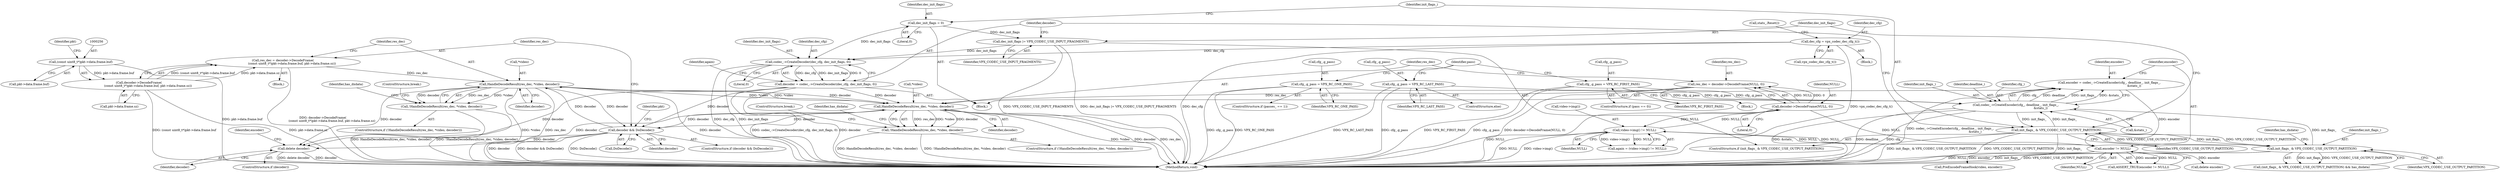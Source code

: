 digraph "0_Android_5a9753fca56f0eeb9f61e342b2fccffc364f9426_65@pointer" {
"1000273" [label="(Call,HandleDecodeResult(res_dec, *video, decoder))"];
"1000252" [label="(Call,res_dec = decoder->DecodeFrame(\n                   (const uint8_t*)pkt->data.frame.buf, pkt->data.frame.sz))"];
"1000254" [label="(Call,decoder->DecodeFrame(\n                   (const uint8_t*)pkt->data.frame.buf, pkt->data.frame.sz))"];
"1000255" [label="(Call,(const uint8_t*)pkt->data.frame.buf)"];
"1000324" [label="(Call,HandleDecodeResult(res_dec, *video, decoder))"];
"1000317" [label="(Call,res_dec = decoder->DecodeFrame(NULL, 0))"];
"1000319" [label="(Call,decoder->DecodeFrame(NULL, 0))"];
"1000204" [label="(Call,video->img() != NULL)"];
"1000171" [label="(Call,encoder != NULL)"];
"1000162" [label="(Call,encoder = codec_->CreateEncoder(cfg_, deadline_, init_flags_,\n                                                    &stats_))"];
"1000164" [label="(Call,codec_->CreateEncoder(cfg_, deadline_, init_flags_,\n                                                    &stats_))"];
"1000139" [label="(Call,cfg_.g_pass = VPX_RC_ONE_PASS)"];
"1000149" [label="(Call,cfg_.g_pass = VPX_RC_FIRST_PASS)"];
"1000155" [label="(Call,cfg_.g_pass = VPX_RC_LAST_PASS)"];
"1000311" [label="(Call,init_flags_ & VPX_CODEC_USE_OUTPUT_PARTITION)"];
"1000182" [label="(Call,init_flags_ & VPX_CODEC_USE_OUTPUT_PARTITION)"];
"1000273" [label="(Call,HandleDecodeResult(res_dec, *video, decoder))"];
"1000247" [label="(Call,decoder && DoDecode())"];
"1000188" [label="(Call,decoder = codec_->CreateDecoder(dec_cfg, dec_init_flags, 0))"];
"1000190" [label="(Call,codec_->CreateDecoder(dec_cfg, dec_init_flags, 0))"];
"1000109" [label="(Call,dec_cfg = vpx_codec_dec_cfg_t())"];
"1000185" [label="(Call,dec_init_flags |= VPX_CODEC_USE_INPUT_FRAGMENTS)"];
"1000178" [label="(Call,dec_init_flags = 0)"];
"1000272" [label="(Call,!HandleDecodeResult(res_dec, *video, decoder))"];
"1000323" [label="(Call,!HandleDecodeResult(res_dec, *video, decoder))"];
"1000378" [label="(Call,delete decoder)"];
"1000246" [label="(ControlStructure,if (decoder && DoDecode()))"];
"1000381" [label="(Identifier,encoder)"];
"1000249" [label="(Call,DoDecode())"];
"1000180" [label="(Literal,0)"];
"1000272" [label="(Call,!HandleDecodeResult(res_dec, *video, decoder))"];
"1000140" [label="(Call,cfg_.g_pass)"];
"1000314" [label="(Identifier,has_dxdata)"];
"1000153" [label="(Identifier,VPX_RC_FIRST_PASS)"];
"1000155" [label="(Call,cfg_.g_pass = VPX_RC_LAST_PASS)"];
"1000386" [label="(MethodReturn,void)"];
"1000267" [label="(Identifier,pkt)"];
"1000150" [label="(Call,cfg_.g_pass)"];
"1000317" [label="(Call,res_dec = decoder->DecodeFrame(NULL, 0))"];
"1000192" [label="(Identifier,dec_init_flags)"];
"1000257" [label="(Call,pkt->data.frame.buf)"];
"1000111" [label="(Call,vpx_codec_dec_cfg_t())"];
"1000112" [label="(Call,stats_.Reset())"];
"1000280" [label="(Identifier,has_dxdata)"];
"1000378" [label="(Call,delete decoder)"];
"1000145" [label="(ControlStructure,if (pass == 0))"];
"1000193" [label="(Literal,0)"];
"1000189" [label="(Identifier,decoder)"];
"1000379" [label="(Identifier,decoder)"];
"1000318" [label="(Identifier,res_dec)"];
"1000328" [label="(Identifier,decoder)"];
"1000277" [label="(Identifier,decoder)"];
"1000166" [label="(Identifier,deadline_)"];
"1000181" [label="(ControlStructure,if (init_flags_ & VPX_CODEC_USE_OUTPUT_PARTITION))"];
"1000182" [label="(Call,init_flags_ & VPX_CODEC_USE_OUTPUT_PARTITION)"];
"1000320" [label="(Identifier,NULL)"];
"1000162" [label="(Call,encoder = codec_->CreateEncoder(cfg_, deadline_, init_flags_,\n                                                    &stats_))"];
"1000183" [label="(Identifier,init_flags_)"];
"1000156" [label="(Call,cfg_.g_pass)"];
"1000163" [label="(Identifier,encoder)"];
"1000325" [label="(Identifier,res_dec)"];
"1000312" [label="(Identifier,init_flags_)"];
"1000135" [label="(ControlStructure,if (passes_ == 1))"];
"1000209" [label="(Call,PreEncodeFrameHook(video, encoder))"];
"1000275" [label="(Call,*video)"];
"1000185" [label="(Call,dec_init_flags |= VPX_CODEC_USE_INPUT_FRAGMENTS)"];
"1000252" [label="(Call,res_dec = decoder->DecodeFrame(\n                   (const uint8_t*)pkt->data.frame.buf, pkt->data.frame.sz))"];
"1000274" [label="(Identifier,res_dec)"];
"1000376" [label="(ControlStructure,if (decoder))"];
"1000324" [label="(Call,HandleDecodeResult(res_dec, *video, decoder))"];
"1000204" [label="(Call,video->img() != NULL)"];
"1000191" [label="(Identifier,dec_cfg)"];
"1000255" [label="(Call,(const uint8_t*)pkt->data.frame.buf)"];
"1000188" [label="(Call,decoder = codec_->CreateDecoder(dec_cfg, dec_init_flags, 0))"];
"1000171" [label="(Call,encoder != NULL)"];
"1000250" [label="(Block,)"];
"1000143" [label="(Identifier,VPX_RC_ONE_PASS)"];
"1000154" [label="(ControlStructure,else)"];
"1000323" [label="(Call,!HandleDecodeResult(res_dec, *video, decoder))"];
"1000315" [label="(Block,)"];
"1000110" [label="(Identifier,dec_cfg)"];
"1000173" [label="(Identifier,NULL)"];
"1000170" [label="(Call,ASSERT_TRUE(encoder != NULL))"];
"1000253" [label="(Identifier,res_dec)"];
"1000206" [label="(Identifier,NULL)"];
"1000254" [label="(Call,decoder->DecodeFrame(\n                   (const uint8_t*)pkt->data.frame.buf, pkt->data.frame.sz))"];
"1000164" [label="(Call,codec_->CreateEncoder(cfg_, deadline_, init_flags_,\n                                                    &stats_))"];
"1000311" [label="(Call,init_flags_ & VPX_CODEC_USE_OUTPUT_PARTITION)"];
"1000310" [label="(Call,(init_flags_ & VPX_CODEC_USE_OUTPUT_PARTITION) && has_dxdata)"];
"1000165" [label="(Identifier,cfg_)"];
"1000107" [label="(Block,)"];
"1000202" [label="(Call,again = (video->img() != NULL))"];
"1000197" [label="(Identifier,again)"];
"1000149" [label="(Call,cfg_.g_pass = VPX_RC_FIRST_PASS)"];
"1000187" [label="(Identifier,VPX_CODEC_USE_INPUT_FRAGMENTS)"];
"1000326" [label="(Call,*video)"];
"1000329" [label="(ControlStructure,break;)"];
"1000167" [label="(Identifier,init_flags_)"];
"1000248" [label="(Identifier,decoder)"];
"1000286" [label="(Identifier,pkt)"];
"1000380" [label="(Call,delete encoder)"];
"1000109" [label="(Call,dec_cfg = vpx_codec_dec_cfg_t())"];
"1000190" [label="(Call,codec_->CreateDecoder(dec_cfg, dec_init_flags, 0))"];
"1000321" [label="(Literal,0)"];
"1000168" [label="(Call,&stats_)"];
"1000273" [label="(Call,HandleDecodeResult(res_dec, *video, decoder))"];
"1000186" [label="(Identifier,dec_init_flags)"];
"1000319" [label="(Call,decoder->DecodeFrame(NULL, 0))"];
"1000161" [label="(Identifier,pass)"];
"1000332" [label="(Identifier,has_dxdata)"];
"1000131" [label="(Block,)"];
"1000313" [label="(Identifier,VPX_CODEC_USE_OUTPUT_PARTITION)"];
"1000184" [label="(Identifier,VPX_CODEC_USE_OUTPUT_PARTITION)"];
"1000271" [label="(ControlStructure,if (!HandleDecodeResult(res_dec, *video, decoder)))"];
"1000178" [label="(Call,dec_init_flags = 0)"];
"1000139" [label="(Call,cfg_.g_pass = VPX_RC_ONE_PASS)"];
"1000247" [label="(Call,decoder && DoDecode())"];
"1000322" [label="(ControlStructure,if (!HandleDecodeResult(res_dec, *video, decoder)))"];
"1000264" [label="(Call,pkt->data.frame.sz)"];
"1000278" [label="(ControlStructure,break;)"];
"1000159" [label="(Identifier,VPX_RC_LAST_PASS)"];
"1000179" [label="(Identifier,dec_init_flags)"];
"1000205" [label="(Call,video->img())"];
"1000172" [label="(Identifier,encoder)"];
"1000273" -> "1000272"  [label="AST: "];
"1000273" -> "1000277"  [label="CFG: "];
"1000274" -> "1000273"  [label="AST: "];
"1000275" -> "1000273"  [label="AST: "];
"1000277" -> "1000273"  [label="AST: "];
"1000272" -> "1000273"  [label="CFG: "];
"1000273" -> "1000386"  [label="DDG: *video"];
"1000273" -> "1000386"  [label="DDG: res_dec"];
"1000273" -> "1000386"  [label="DDG: decoder"];
"1000273" -> "1000247"  [label="DDG: decoder"];
"1000273" -> "1000272"  [label="DDG: res_dec"];
"1000273" -> "1000272"  [label="DDG: *video"];
"1000273" -> "1000272"  [label="DDG: decoder"];
"1000252" -> "1000273"  [label="DDG: res_dec"];
"1000324" -> "1000273"  [label="DDG: *video"];
"1000247" -> "1000273"  [label="DDG: decoder"];
"1000273" -> "1000324"  [label="DDG: *video"];
"1000273" -> "1000324"  [label="DDG: decoder"];
"1000273" -> "1000378"  [label="DDG: decoder"];
"1000252" -> "1000250"  [label="AST: "];
"1000252" -> "1000254"  [label="CFG: "];
"1000253" -> "1000252"  [label="AST: "];
"1000254" -> "1000252"  [label="AST: "];
"1000274" -> "1000252"  [label="CFG: "];
"1000252" -> "1000386"  [label="DDG: decoder->DecodeFrame(\n                   (const uint8_t*)pkt->data.frame.buf, pkt->data.frame.sz)"];
"1000254" -> "1000252"  [label="DDG: (const uint8_t*)pkt->data.frame.buf"];
"1000254" -> "1000252"  [label="DDG: pkt->data.frame.sz"];
"1000254" -> "1000264"  [label="CFG: "];
"1000255" -> "1000254"  [label="AST: "];
"1000264" -> "1000254"  [label="AST: "];
"1000254" -> "1000386"  [label="DDG: (const uint8_t*)pkt->data.frame.buf"];
"1000254" -> "1000386"  [label="DDG: pkt->data.frame.sz"];
"1000255" -> "1000254"  [label="DDG: pkt->data.frame.buf"];
"1000255" -> "1000257"  [label="CFG: "];
"1000256" -> "1000255"  [label="AST: "];
"1000257" -> "1000255"  [label="AST: "];
"1000267" -> "1000255"  [label="CFG: "];
"1000255" -> "1000386"  [label="DDG: pkt->data.frame.buf"];
"1000324" -> "1000323"  [label="AST: "];
"1000324" -> "1000328"  [label="CFG: "];
"1000325" -> "1000324"  [label="AST: "];
"1000326" -> "1000324"  [label="AST: "];
"1000328" -> "1000324"  [label="AST: "];
"1000323" -> "1000324"  [label="CFG: "];
"1000324" -> "1000386"  [label="DDG: *video"];
"1000324" -> "1000386"  [label="DDG: decoder"];
"1000324" -> "1000386"  [label="DDG: res_dec"];
"1000324" -> "1000247"  [label="DDG: decoder"];
"1000324" -> "1000323"  [label="DDG: res_dec"];
"1000324" -> "1000323"  [label="DDG: *video"];
"1000324" -> "1000323"  [label="DDG: decoder"];
"1000317" -> "1000324"  [label="DDG: res_dec"];
"1000247" -> "1000324"  [label="DDG: decoder"];
"1000188" -> "1000324"  [label="DDG: decoder"];
"1000324" -> "1000378"  [label="DDG: decoder"];
"1000317" -> "1000315"  [label="AST: "];
"1000317" -> "1000319"  [label="CFG: "];
"1000318" -> "1000317"  [label="AST: "];
"1000319" -> "1000317"  [label="AST: "];
"1000325" -> "1000317"  [label="CFG: "];
"1000317" -> "1000386"  [label="DDG: decoder->DecodeFrame(NULL, 0)"];
"1000319" -> "1000317"  [label="DDG: NULL"];
"1000319" -> "1000317"  [label="DDG: 0"];
"1000319" -> "1000321"  [label="CFG: "];
"1000320" -> "1000319"  [label="AST: "];
"1000321" -> "1000319"  [label="AST: "];
"1000319" -> "1000386"  [label="DDG: NULL"];
"1000319" -> "1000171"  [label="DDG: NULL"];
"1000319" -> "1000204"  [label="DDG: NULL"];
"1000204" -> "1000319"  [label="DDG: NULL"];
"1000204" -> "1000202"  [label="AST: "];
"1000204" -> "1000206"  [label="CFG: "];
"1000205" -> "1000204"  [label="AST: "];
"1000206" -> "1000204"  [label="AST: "];
"1000202" -> "1000204"  [label="CFG: "];
"1000204" -> "1000386"  [label="DDG: NULL"];
"1000204" -> "1000386"  [label="DDG: video->img()"];
"1000204" -> "1000171"  [label="DDG: NULL"];
"1000204" -> "1000202"  [label="DDG: video->img()"];
"1000204" -> "1000202"  [label="DDG: NULL"];
"1000171" -> "1000204"  [label="DDG: NULL"];
"1000171" -> "1000170"  [label="AST: "];
"1000171" -> "1000173"  [label="CFG: "];
"1000172" -> "1000171"  [label="AST: "];
"1000173" -> "1000171"  [label="AST: "];
"1000170" -> "1000171"  [label="CFG: "];
"1000171" -> "1000386"  [label="DDG: NULL"];
"1000171" -> "1000170"  [label="DDG: encoder"];
"1000171" -> "1000170"  [label="DDG: NULL"];
"1000162" -> "1000171"  [label="DDG: encoder"];
"1000171" -> "1000209"  [label="DDG: encoder"];
"1000171" -> "1000380"  [label="DDG: encoder"];
"1000162" -> "1000131"  [label="AST: "];
"1000162" -> "1000164"  [label="CFG: "];
"1000163" -> "1000162"  [label="AST: "];
"1000164" -> "1000162"  [label="AST: "];
"1000172" -> "1000162"  [label="CFG: "];
"1000162" -> "1000386"  [label="DDG: codec_->CreateEncoder(cfg_, deadline_, init_flags_,\n                                                    &stats_)"];
"1000164" -> "1000162"  [label="DDG: cfg_"];
"1000164" -> "1000162"  [label="DDG: deadline_"];
"1000164" -> "1000162"  [label="DDG: init_flags_"];
"1000164" -> "1000162"  [label="DDG: &stats_"];
"1000164" -> "1000168"  [label="CFG: "];
"1000165" -> "1000164"  [label="AST: "];
"1000166" -> "1000164"  [label="AST: "];
"1000167" -> "1000164"  [label="AST: "];
"1000168" -> "1000164"  [label="AST: "];
"1000164" -> "1000386"  [label="DDG: &stats_"];
"1000164" -> "1000386"  [label="DDG: deadline_"];
"1000164" -> "1000386"  [label="DDG: cfg_"];
"1000139" -> "1000164"  [label="DDG: cfg_.g_pass"];
"1000149" -> "1000164"  [label="DDG: cfg_.g_pass"];
"1000155" -> "1000164"  [label="DDG: cfg_.g_pass"];
"1000311" -> "1000164"  [label="DDG: init_flags_"];
"1000182" -> "1000164"  [label="DDG: init_flags_"];
"1000164" -> "1000182"  [label="DDG: init_flags_"];
"1000139" -> "1000135"  [label="AST: "];
"1000139" -> "1000143"  [label="CFG: "];
"1000140" -> "1000139"  [label="AST: "];
"1000143" -> "1000139"  [label="AST: "];
"1000161" -> "1000139"  [label="CFG: "];
"1000139" -> "1000386"  [label="DDG: cfg_.g_pass"];
"1000139" -> "1000386"  [label="DDG: VPX_RC_ONE_PASS"];
"1000149" -> "1000145"  [label="AST: "];
"1000149" -> "1000153"  [label="CFG: "];
"1000150" -> "1000149"  [label="AST: "];
"1000153" -> "1000149"  [label="AST: "];
"1000161" -> "1000149"  [label="CFG: "];
"1000149" -> "1000386"  [label="DDG: VPX_RC_FIRST_PASS"];
"1000149" -> "1000386"  [label="DDG: cfg_.g_pass"];
"1000155" -> "1000154"  [label="AST: "];
"1000155" -> "1000159"  [label="CFG: "];
"1000156" -> "1000155"  [label="AST: "];
"1000159" -> "1000155"  [label="AST: "];
"1000161" -> "1000155"  [label="CFG: "];
"1000155" -> "1000386"  [label="DDG: VPX_RC_LAST_PASS"];
"1000155" -> "1000386"  [label="DDG: cfg_.g_pass"];
"1000311" -> "1000310"  [label="AST: "];
"1000311" -> "1000313"  [label="CFG: "];
"1000312" -> "1000311"  [label="AST: "];
"1000313" -> "1000311"  [label="AST: "];
"1000314" -> "1000311"  [label="CFG: "];
"1000310" -> "1000311"  [label="CFG: "];
"1000311" -> "1000386"  [label="DDG: init_flags_"];
"1000311" -> "1000386"  [label="DDG: VPX_CODEC_USE_OUTPUT_PARTITION"];
"1000311" -> "1000182"  [label="DDG: VPX_CODEC_USE_OUTPUT_PARTITION"];
"1000311" -> "1000310"  [label="DDG: init_flags_"];
"1000311" -> "1000310"  [label="DDG: VPX_CODEC_USE_OUTPUT_PARTITION"];
"1000182" -> "1000311"  [label="DDG: init_flags_"];
"1000182" -> "1000311"  [label="DDG: VPX_CODEC_USE_OUTPUT_PARTITION"];
"1000182" -> "1000181"  [label="AST: "];
"1000182" -> "1000184"  [label="CFG: "];
"1000183" -> "1000182"  [label="AST: "];
"1000184" -> "1000182"  [label="AST: "];
"1000186" -> "1000182"  [label="CFG: "];
"1000189" -> "1000182"  [label="CFG: "];
"1000182" -> "1000386"  [label="DDG: init_flags_ & VPX_CODEC_USE_OUTPUT_PARTITION"];
"1000182" -> "1000386"  [label="DDG: VPX_CODEC_USE_OUTPUT_PARTITION"];
"1000182" -> "1000386"  [label="DDG: init_flags_"];
"1000247" -> "1000246"  [label="AST: "];
"1000247" -> "1000248"  [label="CFG: "];
"1000247" -> "1000249"  [label="CFG: "];
"1000248" -> "1000247"  [label="AST: "];
"1000249" -> "1000247"  [label="AST: "];
"1000253" -> "1000247"  [label="CFG: "];
"1000286" -> "1000247"  [label="CFG: "];
"1000247" -> "1000386"  [label="DDG: decoder"];
"1000247" -> "1000386"  [label="DDG: decoder && DoDecode()"];
"1000247" -> "1000386"  [label="DDG: DoDecode()"];
"1000188" -> "1000247"  [label="DDG: decoder"];
"1000247" -> "1000378"  [label="DDG: decoder"];
"1000188" -> "1000131"  [label="AST: "];
"1000188" -> "1000190"  [label="CFG: "];
"1000189" -> "1000188"  [label="AST: "];
"1000190" -> "1000188"  [label="AST: "];
"1000197" -> "1000188"  [label="CFG: "];
"1000188" -> "1000386"  [label="DDG: codec_->CreateDecoder(dec_cfg, dec_init_flags, 0)"];
"1000188" -> "1000386"  [label="DDG: decoder"];
"1000190" -> "1000188"  [label="DDG: dec_cfg"];
"1000190" -> "1000188"  [label="DDG: dec_init_flags"];
"1000190" -> "1000188"  [label="DDG: 0"];
"1000188" -> "1000378"  [label="DDG: decoder"];
"1000190" -> "1000193"  [label="CFG: "];
"1000191" -> "1000190"  [label="AST: "];
"1000192" -> "1000190"  [label="AST: "];
"1000193" -> "1000190"  [label="AST: "];
"1000190" -> "1000386"  [label="DDG: dec_cfg"];
"1000190" -> "1000386"  [label="DDG: dec_init_flags"];
"1000109" -> "1000190"  [label="DDG: dec_cfg"];
"1000185" -> "1000190"  [label="DDG: dec_init_flags"];
"1000178" -> "1000190"  [label="DDG: dec_init_flags"];
"1000109" -> "1000107"  [label="AST: "];
"1000109" -> "1000111"  [label="CFG: "];
"1000110" -> "1000109"  [label="AST: "];
"1000111" -> "1000109"  [label="AST: "];
"1000112" -> "1000109"  [label="CFG: "];
"1000109" -> "1000386"  [label="DDG: dec_cfg"];
"1000109" -> "1000386"  [label="DDG: vpx_codec_dec_cfg_t()"];
"1000185" -> "1000181"  [label="AST: "];
"1000185" -> "1000187"  [label="CFG: "];
"1000186" -> "1000185"  [label="AST: "];
"1000187" -> "1000185"  [label="AST: "];
"1000189" -> "1000185"  [label="CFG: "];
"1000185" -> "1000386"  [label="DDG: dec_init_flags |= VPX_CODEC_USE_INPUT_FRAGMENTS"];
"1000185" -> "1000386"  [label="DDG: VPX_CODEC_USE_INPUT_FRAGMENTS"];
"1000178" -> "1000185"  [label="DDG: dec_init_flags"];
"1000178" -> "1000131"  [label="AST: "];
"1000178" -> "1000180"  [label="CFG: "];
"1000179" -> "1000178"  [label="AST: "];
"1000180" -> "1000178"  [label="AST: "];
"1000183" -> "1000178"  [label="CFG: "];
"1000272" -> "1000271"  [label="AST: "];
"1000278" -> "1000272"  [label="CFG: "];
"1000280" -> "1000272"  [label="CFG: "];
"1000272" -> "1000386"  [label="DDG: HandleDecodeResult(res_dec, *video, decoder)"];
"1000272" -> "1000386"  [label="DDG: !HandleDecodeResult(res_dec, *video, decoder)"];
"1000323" -> "1000322"  [label="AST: "];
"1000329" -> "1000323"  [label="CFG: "];
"1000332" -> "1000323"  [label="CFG: "];
"1000323" -> "1000386"  [label="DDG: HandleDecodeResult(res_dec, *video, decoder)"];
"1000323" -> "1000386"  [label="DDG: !HandleDecodeResult(res_dec, *video, decoder)"];
"1000378" -> "1000376"  [label="AST: "];
"1000378" -> "1000379"  [label="CFG: "];
"1000379" -> "1000378"  [label="AST: "];
"1000381" -> "1000378"  [label="CFG: "];
"1000378" -> "1000386"  [label="DDG: decoder"];
"1000378" -> "1000386"  [label="DDG: delete decoder"];
}
